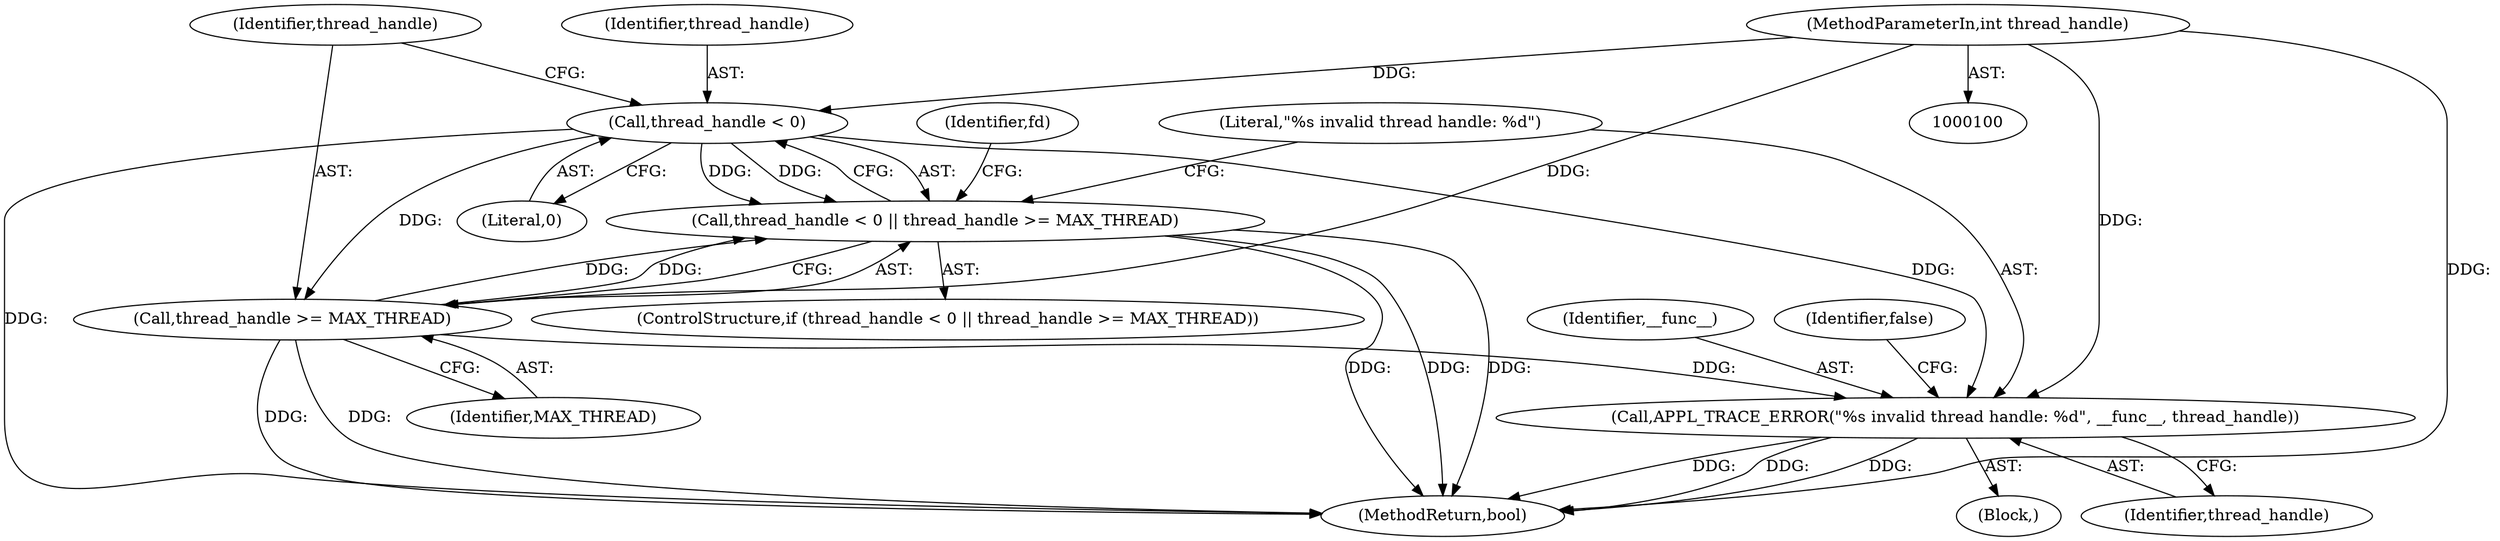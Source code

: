 digraph "0_Android_472271b153c5dc53c28beac55480a8d8434b2d5c_40@API" {
"1000106" [label="(Call,thread_handle < 0)"];
"1000101" [label="(MethodParameterIn,int thread_handle)"];
"1000105" [label="(Call,thread_handle < 0 || thread_handle >= MAX_THREAD)"];
"1000109" [label="(Call,thread_handle >= MAX_THREAD)"];
"1000113" [label="(Call,APPL_TRACE_ERROR(\"%s invalid thread handle: %d\", __func__, thread_handle))"];
"1000109" [label="(Call,thread_handle >= MAX_THREAD)"];
"1000114" [label="(Literal,\"%s invalid thread handle: %d\")"];
"1000149" [label="(MethodReturn,bool)"];
"1000112" [label="(Block,)"];
"1000101" [label="(MethodParameterIn,int thread_handle)"];
"1000116" [label="(Identifier,thread_handle)"];
"1000107" [label="(Identifier,thread_handle)"];
"1000106" [label="(Call,thread_handle < 0)"];
"1000113" [label="(Call,APPL_TRACE_ERROR(\"%s invalid thread handle: %d\", __func__, thread_handle))"];
"1000104" [label="(ControlStructure,if (thread_handle < 0 || thread_handle >= MAX_THREAD))"];
"1000121" [label="(Identifier,fd)"];
"1000111" [label="(Identifier,MAX_THREAD)"];
"1000115" [label="(Identifier,__func__)"];
"1000110" [label="(Identifier,thread_handle)"];
"1000105" [label="(Call,thread_handle < 0 || thread_handle >= MAX_THREAD)"];
"1000118" [label="(Identifier,false)"];
"1000108" [label="(Literal,0)"];
"1000106" -> "1000105"  [label="AST: "];
"1000106" -> "1000108"  [label="CFG: "];
"1000107" -> "1000106"  [label="AST: "];
"1000108" -> "1000106"  [label="AST: "];
"1000110" -> "1000106"  [label="CFG: "];
"1000105" -> "1000106"  [label="CFG: "];
"1000106" -> "1000149"  [label="DDG: "];
"1000106" -> "1000105"  [label="DDG: "];
"1000106" -> "1000105"  [label="DDG: "];
"1000101" -> "1000106"  [label="DDG: "];
"1000106" -> "1000109"  [label="DDG: "];
"1000106" -> "1000113"  [label="DDG: "];
"1000101" -> "1000100"  [label="AST: "];
"1000101" -> "1000149"  [label="DDG: "];
"1000101" -> "1000109"  [label="DDG: "];
"1000101" -> "1000113"  [label="DDG: "];
"1000105" -> "1000104"  [label="AST: "];
"1000105" -> "1000109"  [label="CFG: "];
"1000109" -> "1000105"  [label="AST: "];
"1000114" -> "1000105"  [label="CFG: "];
"1000121" -> "1000105"  [label="CFG: "];
"1000105" -> "1000149"  [label="DDG: "];
"1000105" -> "1000149"  [label="DDG: "];
"1000105" -> "1000149"  [label="DDG: "];
"1000109" -> "1000105"  [label="DDG: "];
"1000109" -> "1000105"  [label="DDG: "];
"1000109" -> "1000111"  [label="CFG: "];
"1000110" -> "1000109"  [label="AST: "];
"1000111" -> "1000109"  [label="AST: "];
"1000109" -> "1000149"  [label="DDG: "];
"1000109" -> "1000149"  [label="DDG: "];
"1000109" -> "1000113"  [label="DDG: "];
"1000113" -> "1000112"  [label="AST: "];
"1000113" -> "1000116"  [label="CFG: "];
"1000114" -> "1000113"  [label="AST: "];
"1000115" -> "1000113"  [label="AST: "];
"1000116" -> "1000113"  [label="AST: "];
"1000118" -> "1000113"  [label="CFG: "];
"1000113" -> "1000149"  [label="DDG: "];
"1000113" -> "1000149"  [label="DDG: "];
"1000113" -> "1000149"  [label="DDG: "];
}

